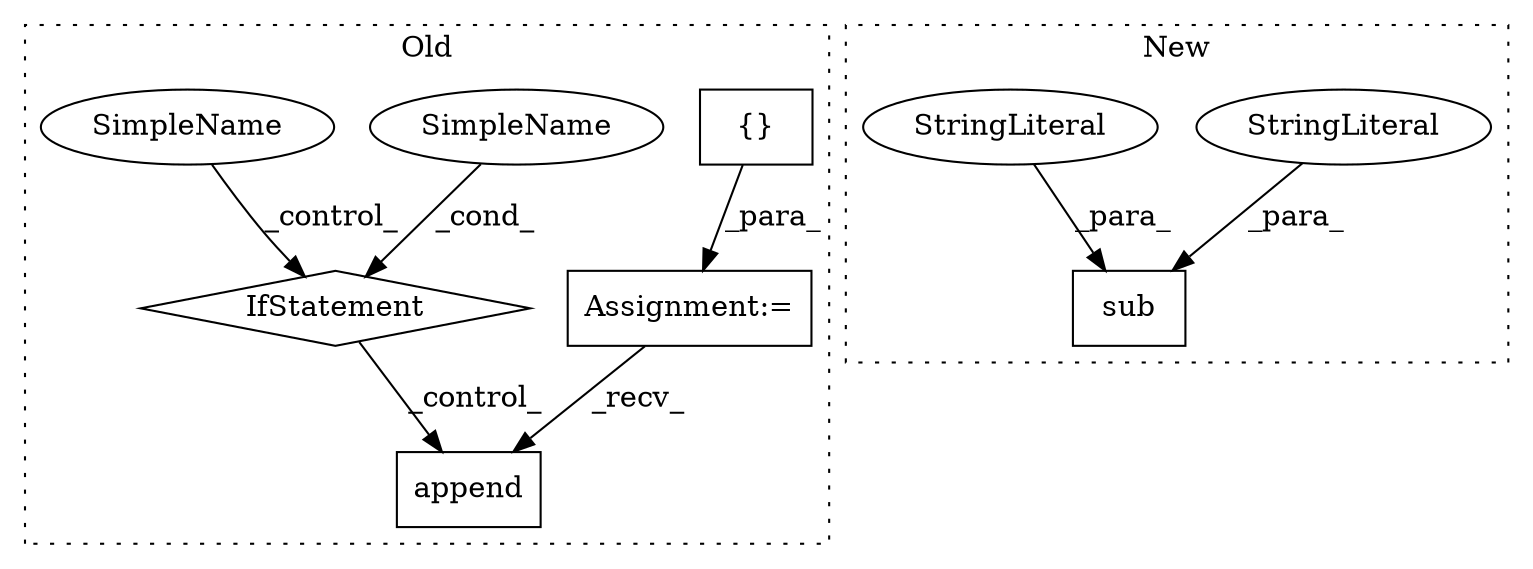 digraph G {
subgraph cluster0 {
1 [label="{}" a="4" s="9690" l="2" shape="box"];
5 [label="Assignment:=" a="7" s="9677" l="1" shape="box"];
6 [label="append" a="32" s="10088,10098" l="7,1" shape="box"];
7 [label="IfStatement" a="25" s="10034,10067" l="4,2" shape="diamond"];
8 [label="SimpleName" a="42" s="" l="" shape="ellipse"];
9 [label="SimpleName" a="42" s="" l="" shape="ellipse"];
label = "Old";
style="dotted";
}
subgraph cluster1 {
2 [label="sub" a="32" s="10047,10084" l="4,1" shape="box"];
3 [label="StringLiteral" a="45" s="10061" l="9" shape="ellipse"];
4 [label="StringLiteral" a="45" s="10051" l="9" shape="ellipse"];
label = "New";
style="dotted";
}
1 -> 5 [label="_para_"];
3 -> 2 [label="_para_"];
4 -> 2 [label="_para_"];
5 -> 6 [label="_recv_"];
7 -> 6 [label="_control_"];
8 -> 7 [label="_cond_"];
9 -> 7 [label="_control_"];
}
